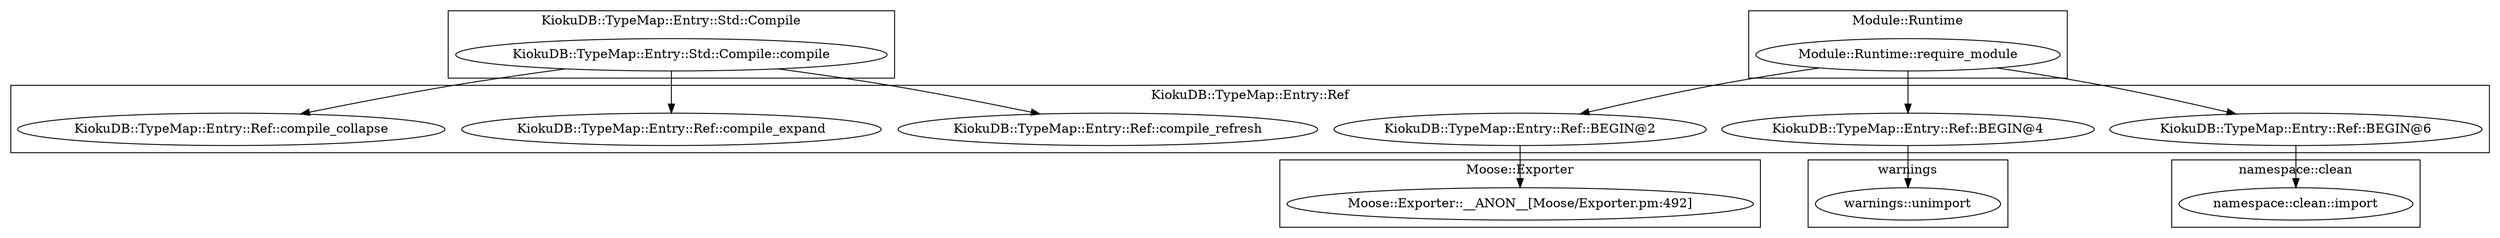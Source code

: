 digraph {
graph [overlap=false]
subgraph cluster_namespace_clean {
	label="namespace::clean";
	"namespace::clean::import";
}
subgraph cluster_warnings {
	label="warnings";
	"warnings::unimport";
}
subgraph cluster_KiokuDB_TypeMap_Entry_Std_Compile {
	label="KiokuDB::TypeMap::Entry::Std::Compile";
	"KiokuDB::TypeMap::Entry::Std::Compile::compile";
}
subgraph cluster_Module_Runtime {
	label="Module::Runtime";
	"Module::Runtime::require_module";
}
subgraph cluster_KiokuDB_TypeMap_Entry_Ref {
	label="KiokuDB::TypeMap::Entry::Ref";
	"KiokuDB::TypeMap::Entry::Ref::compile_refresh";
	"KiokuDB::TypeMap::Entry::Ref::compile_expand";
	"KiokuDB::TypeMap::Entry::Ref::BEGIN@2";
	"KiokuDB::TypeMap::Entry::Ref::compile_collapse";
	"KiokuDB::TypeMap::Entry::Ref::BEGIN@4";
	"KiokuDB::TypeMap::Entry::Ref::BEGIN@6";
}
subgraph cluster_Moose_Exporter {
	label="Moose::Exporter";
	"Moose::Exporter::__ANON__[Moose/Exporter.pm:492]";
}
"Module::Runtime::require_module" -> "KiokuDB::TypeMap::Entry::Ref::BEGIN@6";
"KiokuDB::TypeMap::Entry::Std::Compile::compile" -> "KiokuDB::TypeMap::Entry::Ref::compile_collapse";
"KiokuDB::TypeMap::Entry::Std::Compile::compile" -> "KiokuDB::TypeMap::Entry::Ref::compile_refresh";
"Module::Runtime::require_module" -> "KiokuDB::TypeMap::Entry::Ref::BEGIN@2";
"KiokuDB::TypeMap::Entry::Ref::BEGIN@6" -> "namespace::clean::import";
"Module::Runtime::require_module" -> "KiokuDB::TypeMap::Entry::Ref::BEGIN@4";
"KiokuDB::TypeMap::Entry::Ref::BEGIN@2" -> "Moose::Exporter::__ANON__[Moose/Exporter.pm:492]";
"KiokuDB::TypeMap::Entry::Ref::BEGIN@4" -> "warnings::unimport";
"KiokuDB::TypeMap::Entry::Std::Compile::compile" -> "KiokuDB::TypeMap::Entry::Ref::compile_expand";
}
